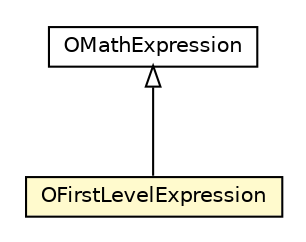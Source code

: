 #!/usr/local/bin/dot
#
# Class diagram 
# Generated by UMLGraph version R5_6-24-gf6e263 (http://www.umlgraph.org/)
#

digraph G {
	edge [fontname="Helvetica",fontsize=10,labelfontname="Helvetica",labelfontsize=10];
	node [fontname="Helvetica",fontsize=10,shape=plaintext];
	nodesep=0.25;
	ranksep=0.5;
	// com.orientechnologies.orient.core.sql.parser.OFirstLevelExpression
	c1776728 [label=<<table title="com.orientechnologies.orient.core.sql.parser.OFirstLevelExpression" border="0" cellborder="1" cellspacing="0" cellpadding="2" port="p" bgcolor="lemonChiffon" href="./OFirstLevelExpression.html">
		<tr><td><table border="0" cellspacing="0" cellpadding="1">
<tr><td align="center" balign="center"> OFirstLevelExpression </td></tr>
		</table></td></tr>
		</table>>, URL="./OFirstLevelExpression.html", fontname="Helvetica", fontcolor="black", fontsize=10.0];
	// com.orientechnologies.orient.core.sql.parser.OMathExpression
	c1776776 [label=<<table title="com.orientechnologies.orient.core.sql.parser.OMathExpression" border="0" cellborder="1" cellspacing="0" cellpadding="2" port="p" href="./OMathExpression.html">
		<tr><td><table border="0" cellspacing="0" cellpadding="1">
<tr><td align="center" balign="center"> OMathExpression </td></tr>
		</table></td></tr>
		</table>>, URL="./OMathExpression.html", fontname="Helvetica", fontcolor="black", fontsize=10.0];
	//com.orientechnologies.orient.core.sql.parser.OFirstLevelExpression extends com.orientechnologies.orient.core.sql.parser.OMathExpression
	c1776776:p -> c1776728:p [dir=back,arrowtail=empty];
}

